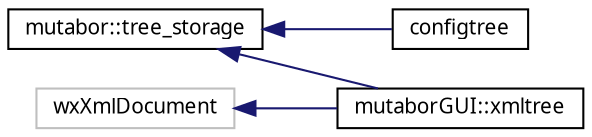 digraph "Grafische Darstellung der Klassenhierarchie"
{
  edge [fontname="Sans",fontsize="10",labelfontname="Sans",labelfontsize="10"];
  node [fontname="Sans",fontsize="10",shape=record];
  rankdir="LR";
  Node121 [label="mutabor::tree_storage",height=0.2,width=0.4,color="black", fillcolor="white", style="filled",URL="$da/de5/classmutabor_1_1tree__storage.html",tooltip="Class tree_storage proviedes an interface for classes providing tree based storage. "];
  Node121 -> Node122 [dir="back",color="midnightblue",fontsize="10",style="solid",fontname="Sans"];
  Node122 [label="configtree",height=0.2,width=0.4,color="black", fillcolor="white", style="filled",URL="$d8/d7f/classconfigtree.html"];
  Node121 -> Node0 [dir="back",color="midnightblue",fontsize="10",style="solid",fontname="Sans"];
  Node0 [label="mutaborGUI::xmltree",height=0.2,width=0.4,color="black", fillcolor="white", style="filled",URL="$dd/d18/classmutaborGUI_1_1xmltree.html"];
  Node9 [label="wxXmlDocument",height=0.2,width=0.4,color="grey75", fillcolor="white", style="filled"];
  Node9 -> Node0 [dir="back",color="midnightblue",fontsize="10",style="solid",fontname="Sans"];
}
